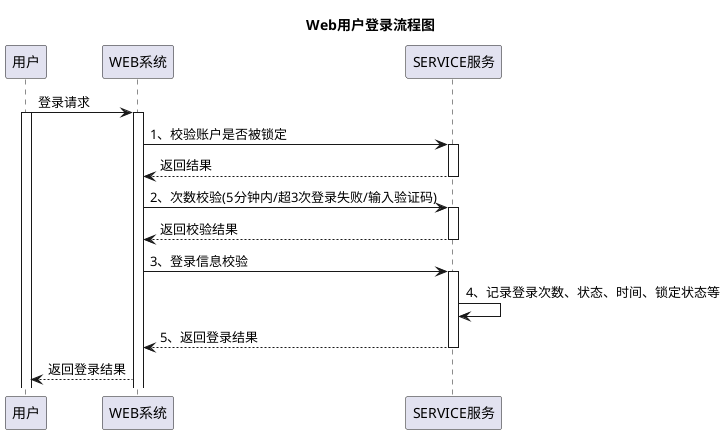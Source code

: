@startuml
title
Web用户登录流程图
end title

participant 用户
participant WEB系统
participant SERVICE服务

用户 -> WEB系统 : 登录请求
activate 用户
activate WEB系统
WEB系统 -> SERVICE服务 : 1、校验账户是否被锁定
activate SERVICE服务
SERVICE服务--> WEB系统  : 返回结果
deactivate SERVICE服务
WEB系统 -> SERVICE服务 : 2、次数校验(5分钟内/超3次登录失败/输入验证码)
activate SERVICE服务
SERVICE服务--> WEB系统  : 返回校验结果
deactivate SERVICE服务
WEB系统 -> SERVICE服务 : 3、登录信息校验
activate SERVICE服务
SERVICE服务 -> SERVICE服务 : 4、记录登录次数、状态、时间、锁定状态等
SERVICE服务 --> WEB系统 : 5、返回登录结果
deactivate SERVICE服务
WEB系统 --> 用户 : 返回登录结果
@enduml
